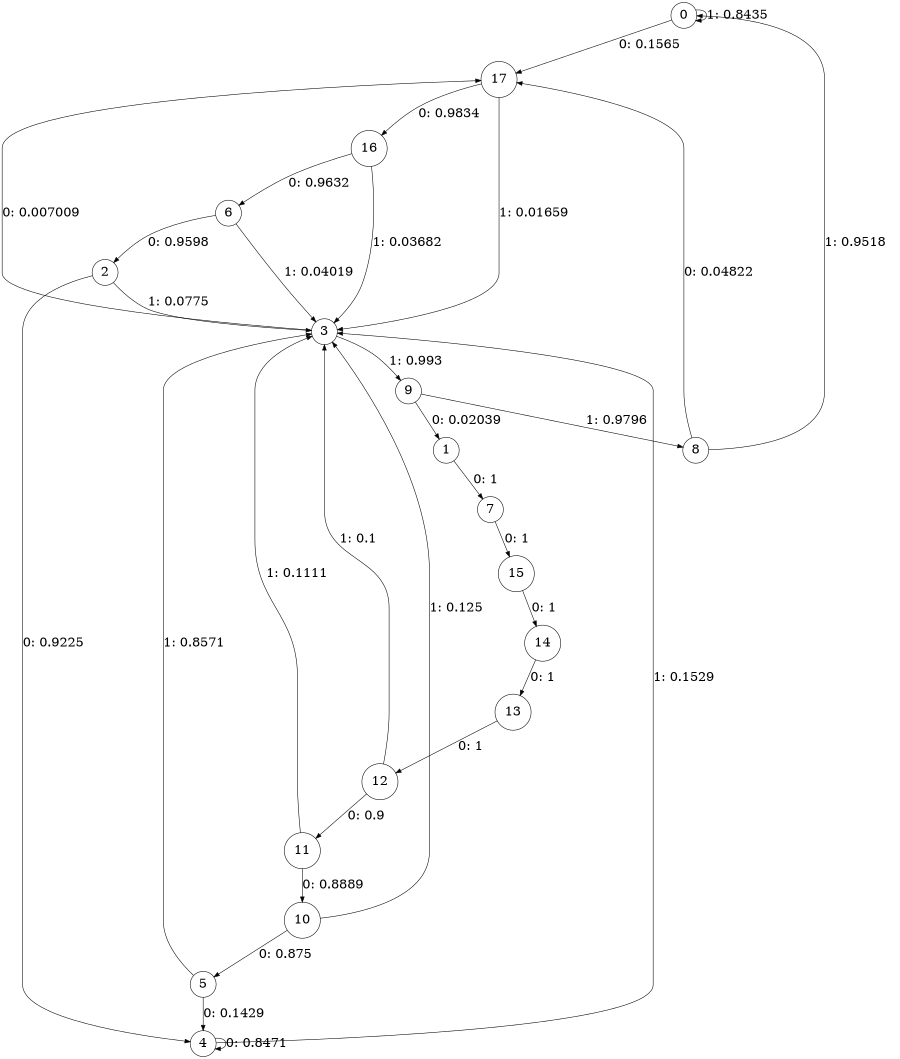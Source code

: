 digraph "ch2_random_short_L12" {
size = "6,8.5";
ratio = "fill";
node [shape = circle];
node [fontsize = 24];
edge [fontsize = 24];
0 -> 17 [label = "0: 0.1565   "];
0 -> 0 [label = "1: 0.8435   "];
1 -> 7 [label = "0: 1        "];
2 -> 4 [label = "0: 0.9225   "];
2 -> 3 [label = "1: 0.0775   "];
3 -> 17 [label = "0: 0.007009  "];
3 -> 9 [label = "1: 0.993    "];
4 -> 4 [label = "0: 0.8471   "];
4 -> 3 [label = "1: 0.1529   "];
5 -> 4 [label = "0: 0.1429   "];
5 -> 3 [label = "1: 0.8571   "];
6 -> 2 [label = "0: 0.9598   "];
6 -> 3 [label = "1: 0.04019  "];
7 -> 15 [label = "0: 1        "];
8 -> 17 [label = "0: 0.04822  "];
8 -> 0 [label = "1: 0.9518   "];
9 -> 1 [label = "0: 0.02039  "];
9 -> 8 [label = "1: 0.9796   "];
10 -> 5 [label = "0: 0.875    "];
10 -> 3 [label = "1: 0.125    "];
11 -> 10 [label = "0: 0.8889   "];
11 -> 3 [label = "1: 0.1111   "];
12 -> 11 [label = "0: 0.9      "];
12 -> 3 [label = "1: 0.1      "];
13 -> 12 [label = "0: 1        "];
14 -> 13 [label = "0: 1        "];
15 -> 14 [label = "0: 1        "];
16 -> 6 [label = "0: 0.9632   "];
16 -> 3 [label = "1: 0.03682  "];
17 -> 16 [label = "0: 0.9834   "];
17 -> 3 [label = "1: 0.01659  "];
}